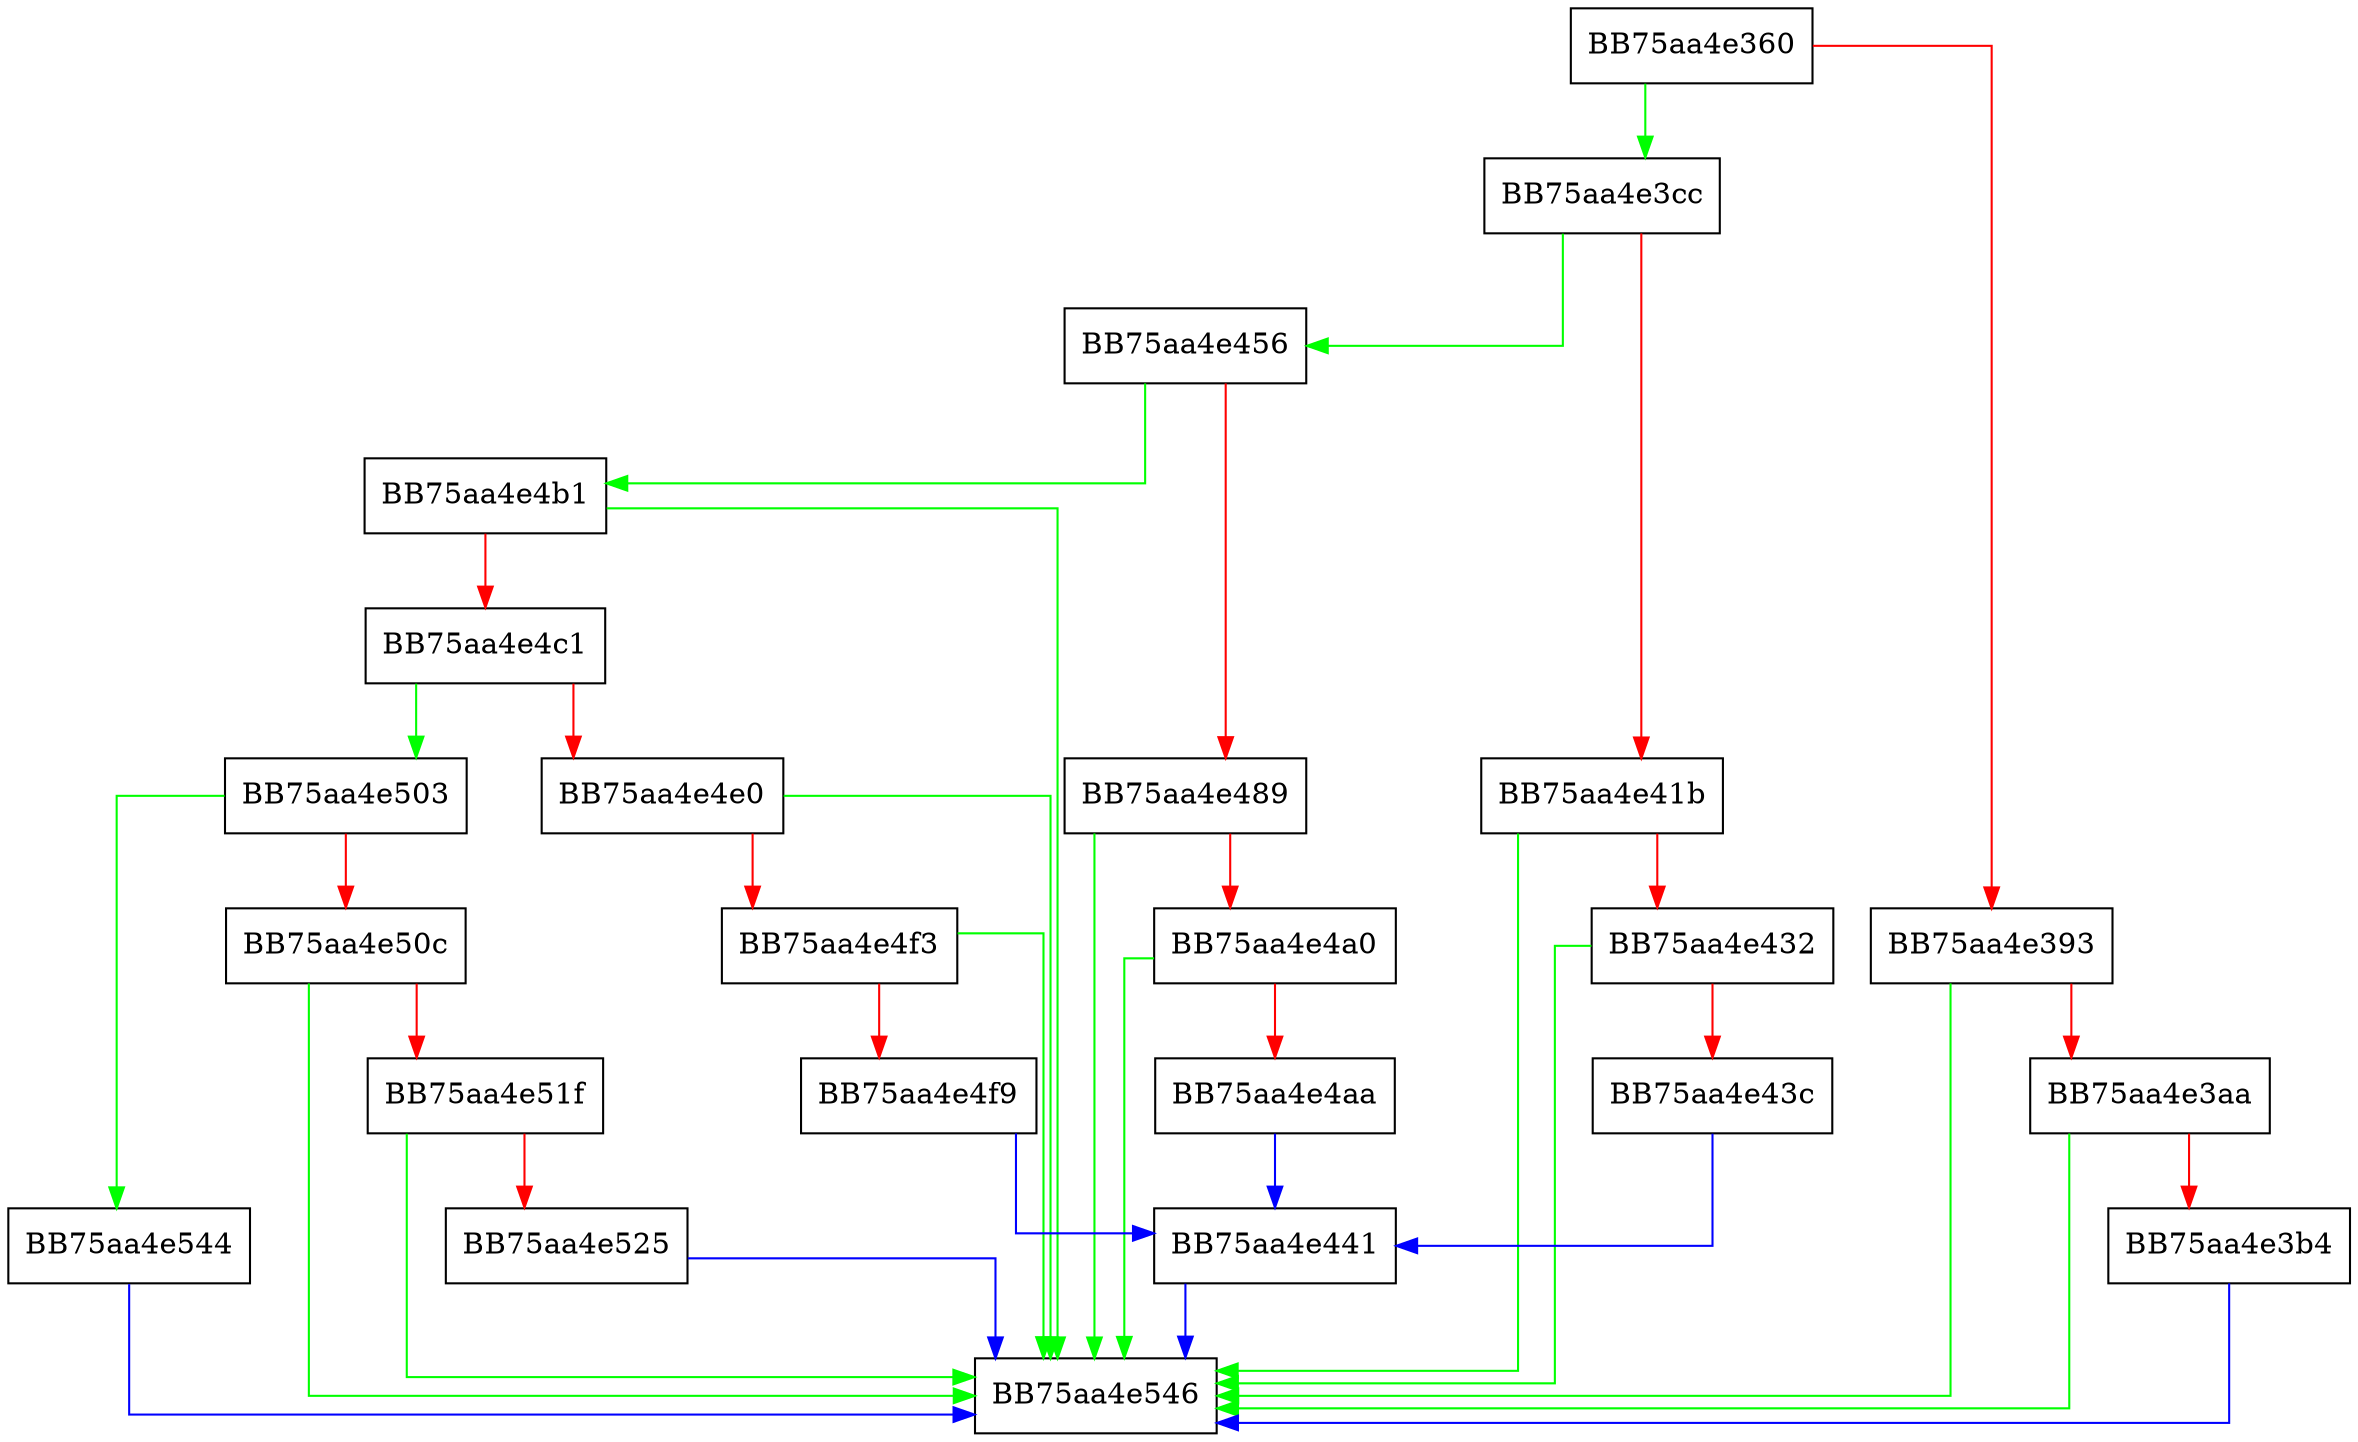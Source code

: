 digraph GetOriginlFileInfo {
  node [shape="box"];
  graph [splines=ortho];
  BB75aa4e360 -> BB75aa4e3cc [color="green"];
  BB75aa4e360 -> BB75aa4e393 [color="red"];
  BB75aa4e393 -> BB75aa4e546 [color="green"];
  BB75aa4e393 -> BB75aa4e3aa [color="red"];
  BB75aa4e3aa -> BB75aa4e546 [color="green"];
  BB75aa4e3aa -> BB75aa4e3b4 [color="red"];
  BB75aa4e3b4 -> BB75aa4e546 [color="blue"];
  BB75aa4e3cc -> BB75aa4e456 [color="green"];
  BB75aa4e3cc -> BB75aa4e41b [color="red"];
  BB75aa4e41b -> BB75aa4e546 [color="green"];
  BB75aa4e41b -> BB75aa4e432 [color="red"];
  BB75aa4e432 -> BB75aa4e546 [color="green"];
  BB75aa4e432 -> BB75aa4e43c [color="red"];
  BB75aa4e43c -> BB75aa4e441 [color="blue"];
  BB75aa4e441 -> BB75aa4e546 [color="blue"];
  BB75aa4e456 -> BB75aa4e4b1 [color="green"];
  BB75aa4e456 -> BB75aa4e489 [color="red"];
  BB75aa4e489 -> BB75aa4e546 [color="green"];
  BB75aa4e489 -> BB75aa4e4a0 [color="red"];
  BB75aa4e4a0 -> BB75aa4e546 [color="green"];
  BB75aa4e4a0 -> BB75aa4e4aa [color="red"];
  BB75aa4e4aa -> BB75aa4e441 [color="blue"];
  BB75aa4e4b1 -> BB75aa4e546 [color="green"];
  BB75aa4e4b1 -> BB75aa4e4c1 [color="red"];
  BB75aa4e4c1 -> BB75aa4e503 [color="green"];
  BB75aa4e4c1 -> BB75aa4e4e0 [color="red"];
  BB75aa4e4e0 -> BB75aa4e546 [color="green"];
  BB75aa4e4e0 -> BB75aa4e4f3 [color="red"];
  BB75aa4e4f3 -> BB75aa4e546 [color="green"];
  BB75aa4e4f3 -> BB75aa4e4f9 [color="red"];
  BB75aa4e4f9 -> BB75aa4e441 [color="blue"];
  BB75aa4e503 -> BB75aa4e544 [color="green"];
  BB75aa4e503 -> BB75aa4e50c [color="red"];
  BB75aa4e50c -> BB75aa4e546 [color="green"];
  BB75aa4e50c -> BB75aa4e51f [color="red"];
  BB75aa4e51f -> BB75aa4e546 [color="green"];
  BB75aa4e51f -> BB75aa4e525 [color="red"];
  BB75aa4e525 -> BB75aa4e546 [color="blue"];
  BB75aa4e544 -> BB75aa4e546 [color="blue"];
}